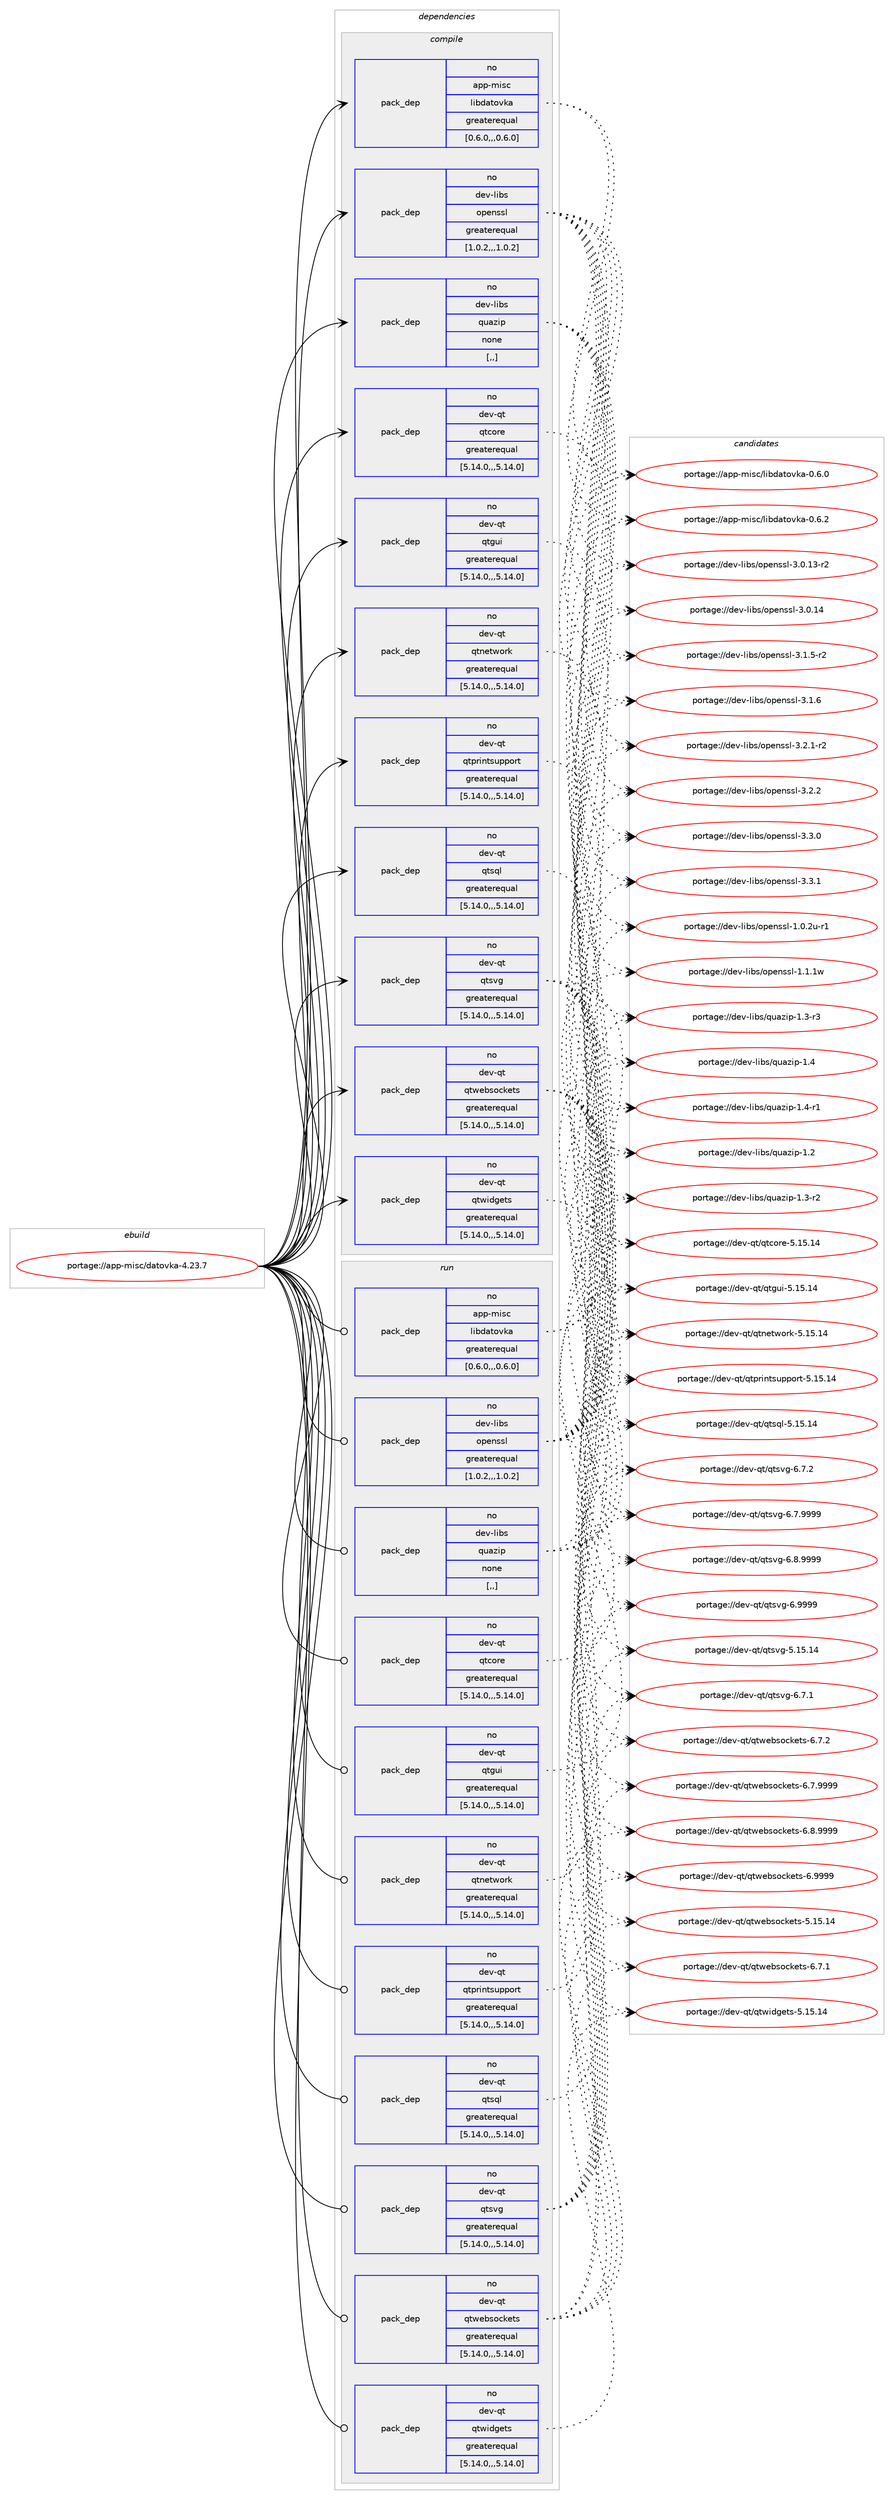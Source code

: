 digraph prolog {

# *************
# Graph options
# *************

newrank=true;
concentrate=true;
compound=true;
graph [rankdir=LR,fontname=Helvetica,fontsize=10,ranksep=1.5];#, ranksep=2.5, nodesep=0.2];
edge  [arrowhead=vee];
node  [fontname=Helvetica,fontsize=10];

# **********
# The ebuild
# **********

subgraph cluster_leftcol {
color=gray;
rank=same;
label=<<i>ebuild</i>>;
id [label="portage://app-misc/datovka-4.23.7", color=red, width=4, href="../app-misc/datovka-4.23.7.svg"];
}

# ****************
# The dependencies
# ****************

subgraph cluster_midcol {
color=gray;
label=<<i>dependencies</i>>;
subgraph cluster_compile {
fillcolor="#eeeeee";
style=filled;
label=<<i>compile</i>>;
subgraph pack27209 {
dependency38736 [label=<<TABLE BORDER="0" CELLBORDER="1" CELLSPACING="0" CELLPADDING="4" WIDTH="220"><TR><TD ROWSPAN="6" CELLPADDING="30">pack_dep</TD></TR><TR><TD WIDTH="110">no</TD></TR><TR><TD>app-misc</TD></TR><TR><TD>libdatovka</TD></TR><TR><TD>greaterequal</TD></TR><TR><TD>[0.6.0,,,0.6.0]</TD></TR></TABLE>>, shape=none, color=blue];
}
id:e -> dependency38736:w [weight=20,style="solid",arrowhead="vee"];
subgraph pack27210 {
dependency38737 [label=<<TABLE BORDER="0" CELLBORDER="1" CELLSPACING="0" CELLPADDING="4" WIDTH="220"><TR><TD ROWSPAN="6" CELLPADDING="30">pack_dep</TD></TR><TR><TD WIDTH="110">no</TD></TR><TR><TD>dev-libs</TD></TR><TR><TD>openssl</TD></TR><TR><TD>greaterequal</TD></TR><TR><TD>[1.0.2,,,1.0.2]</TD></TR></TABLE>>, shape=none, color=blue];
}
id:e -> dependency38737:w [weight=20,style="solid",arrowhead="vee"];
subgraph pack27211 {
dependency38738 [label=<<TABLE BORDER="0" CELLBORDER="1" CELLSPACING="0" CELLPADDING="4" WIDTH="220"><TR><TD ROWSPAN="6" CELLPADDING="30">pack_dep</TD></TR><TR><TD WIDTH="110">no</TD></TR><TR><TD>dev-libs</TD></TR><TR><TD>quazip</TD></TR><TR><TD>none</TD></TR><TR><TD>[,,]</TD></TR></TABLE>>, shape=none, color=blue];
}
id:e -> dependency38738:w [weight=20,style="solid",arrowhead="vee"];
subgraph pack27212 {
dependency38739 [label=<<TABLE BORDER="0" CELLBORDER="1" CELLSPACING="0" CELLPADDING="4" WIDTH="220"><TR><TD ROWSPAN="6" CELLPADDING="30">pack_dep</TD></TR><TR><TD WIDTH="110">no</TD></TR><TR><TD>dev-qt</TD></TR><TR><TD>qtcore</TD></TR><TR><TD>greaterequal</TD></TR><TR><TD>[5.14.0,,,5.14.0]</TD></TR></TABLE>>, shape=none, color=blue];
}
id:e -> dependency38739:w [weight=20,style="solid",arrowhead="vee"];
subgraph pack27213 {
dependency38740 [label=<<TABLE BORDER="0" CELLBORDER="1" CELLSPACING="0" CELLPADDING="4" WIDTH="220"><TR><TD ROWSPAN="6" CELLPADDING="30">pack_dep</TD></TR><TR><TD WIDTH="110">no</TD></TR><TR><TD>dev-qt</TD></TR><TR><TD>qtgui</TD></TR><TR><TD>greaterequal</TD></TR><TR><TD>[5.14.0,,,5.14.0]</TD></TR></TABLE>>, shape=none, color=blue];
}
id:e -> dependency38740:w [weight=20,style="solid",arrowhead="vee"];
subgraph pack27214 {
dependency38741 [label=<<TABLE BORDER="0" CELLBORDER="1" CELLSPACING="0" CELLPADDING="4" WIDTH="220"><TR><TD ROWSPAN="6" CELLPADDING="30">pack_dep</TD></TR><TR><TD WIDTH="110">no</TD></TR><TR><TD>dev-qt</TD></TR><TR><TD>qtnetwork</TD></TR><TR><TD>greaterequal</TD></TR><TR><TD>[5.14.0,,,5.14.0]</TD></TR></TABLE>>, shape=none, color=blue];
}
id:e -> dependency38741:w [weight=20,style="solid",arrowhead="vee"];
subgraph pack27215 {
dependency38742 [label=<<TABLE BORDER="0" CELLBORDER="1" CELLSPACING="0" CELLPADDING="4" WIDTH="220"><TR><TD ROWSPAN="6" CELLPADDING="30">pack_dep</TD></TR><TR><TD WIDTH="110">no</TD></TR><TR><TD>dev-qt</TD></TR><TR><TD>qtprintsupport</TD></TR><TR><TD>greaterequal</TD></TR><TR><TD>[5.14.0,,,5.14.0]</TD></TR></TABLE>>, shape=none, color=blue];
}
id:e -> dependency38742:w [weight=20,style="solid",arrowhead="vee"];
subgraph pack27216 {
dependency38743 [label=<<TABLE BORDER="0" CELLBORDER="1" CELLSPACING="0" CELLPADDING="4" WIDTH="220"><TR><TD ROWSPAN="6" CELLPADDING="30">pack_dep</TD></TR><TR><TD WIDTH="110">no</TD></TR><TR><TD>dev-qt</TD></TR><TR><TD>qtsql</TD></TR><TR><TD>greaterequal</TD></TR><TR><TD>[5.14.0,,,5.14.0]</TD></TR></TABLE>>, shape=none, color=blue];
}
id:e -> dependency38743:w [weight=20,style="solid",arrowhead="vee"];
subgraph pack27217 {
dependency38744 [label=<<TABLE BORDER="0" CELLBORDER="1" CELLSPACING="0" CELLPADDING="4" WIDTH="220"><TR><TD ROWSPAN="6" CELLPADDING="30">pack_dep</TD></TR><TR><TD WIDTH="110">no</TD></TR><TR><TD>dev-qt</TD></TR><TR><TD>qtsvg</TD></TR><TR><TD>greaterequal</TD></TR><TR><TD>[5.14.0,,,5.14.0]</TD></TR></TABLE>>, shape=none, color=blue];
}
id:e -> dependency38744:w [weight=20,style="solid",arrowhead="vee"];
subgraph pack27218 {
dependency38745 [label=<<TABLE BORDER="0" CELLBORDER="1" CELLSPACING="0" CELLPADDING="4" WIDTH="220"><TR><TD ROWSPAN="6" CELLPADDING="30">pack_dep</TD></TR><TR><TD WIDTH="110">no</TD></TR><TR><TD>dev-qt</TD></TR><TR><TD>qtwebsockets</TD></TR><TR><TD>greaterequal</TD></TR><TR><TD>[5.14.0,,,5.14.0]</TD></TR></TABLE>>, shape=none, color=blue];
}
id:e -> dependency38745:w [weight=20,style="solid",arrowhead="vee"];
subgraph pack27219 {
dependency38746 [label=<<TABLE BORDER="0" CELLBORDER="1" CELLSPACING="0" CELLPADDING="4" WIDTH="220"><TR><TD ROWSPAN="6" CELLPADDING="30">pack_dep</TD></TR><TR><TD WIDTH="110">no</TD></TR><TR><TD>dev-qt</TD></TR><TR><TD>qtwidgets</TD></TR><TR><TD>greaterequal</TD></TR><TR><TD>[5.14.0,,,5.14.0]</TD></TR></TABLE>>, shape=none, color=blue];
}
id:e -> dependency38746:w [weight=20,style="solid",arrowhead="vee"];
}
subgraph cluster_compileandrun {
fillcolor="#eeeeee";
style=filled;
label=<<i>compile and run</i>>;
}
subgraph cluster_run {
fillcolor="#eeeeee";
style=filled;
label=<<i>run</i>>;
subgraph pack27220 {
dependency38747 [label=<<TABLE BORDER="0" CELLBORDER="1" CELLSPACING="0" CELLPADDING="4" WIDTH="220"><TR><TD ROWSPAN="6" CELLPADDING="30">pack_dep</TD></TR><TR><TD WIDTH="110">no</TD></TR><TR><TD>app-misc</TD></TR><TR><TD>libdatovka</TD></TR><TR><TD>greaterequal</TD></TR><TR><TD>[0.6.0,,,0.6.0]</TD></TR></TABLE>>, shape=none, color=blue];
}
id:e -> dependency38747:w [weight=20,style="solid",arrowhead="odot"];
subgraph pack27221 {
dependency38748 [label=<<TABLE BORDER="0" CELLBORDER="1" CELLSPACING="0" CELLPADDING="4" WIDTH="220"><TR><TD ROWSPAN="6" CELLPADDING="30">pack_dep</TD></TR><TR><TD WIDTH="110">no</TD></TR><TR><TD>dev-libs</TD></TR><TR><TD>openssl</TD></TR><TR><TD>greaterequal</TD></TR><TR><TD>[1.0.2,,,1.0.2]</TD></TR></TABLE>>, shape=none, color=blue];
}
id:e -> dependency38748:w [weight=20,style="solid",arrowhead="odot"];
subgraph pack27222 {
dependency38749 [label=<<TABLE BORDER="0" CELLBORDER="1" CELLSPACING="0" CELLPADDING="4" WIDTH="220"><TR><TD ROWSPAN="6" CELLPADDING="30">pack_dep</TD></TR><TR><TD WIDTH="110">no</TD></TR><TR><TD>dev-libs</TD></TR><TR><TD>quazip</TD></TR><TR><TD>none</TD></TR><TR><TD>[,,]</TD></TR></TABLE>>, shape=none, color=blue];
}
id:e -> dependency38749:w [weight=20,style="solid",arrowhead="odot"];
subgraph pack27223 {
dependency38750 [label=<<TABLE BORDER="0" CELLBORDER="1" CELLSPACING="0" CELLPADDING="4" WIDTH="220"><TR><TD ROWSPAN="6" CELLPADDING="30">pack_dep</TD></TR><TR><TD WIDTH="110">no</TD></TR><TR><TD>dev-qt</TD></TR><TR><TD>qtcore</TD></TR><TR><TD>greaterequal</TD></TR><TR><TD>[5.14.0,,,5.14.0]</TD></TR></TABLE>>, shape=none, color=blue];
}
id:e -> dependency38750:w [weight=20,style="solid",arrowhead="odot"];
subgraph pack27224 {
dependency38751 [label=<<TABLE BORDER="0" CELLBORDER="1" CELLSPACING="0" CELLPADDING="4" WIDTH="220"><TR><TD ROWSPAN="6" CELLPADDING="30">pack_dep</TD></TR><TR><TD WIDTH="110">no</TD></TR><TR><TD>dev-qt</TD></TR><TR><TD>qtgui</TD></TR><TR><TD>greaterequal</TD></TR><TR><TD>[5.14.0,,,5.14.0]</TD></TR></TABLE>>, shape=none, color=blue];
}
id:e -> dependency38751:w [weight=20,style="solid",arrowhead="odot"];
subgraph pack27225 {
dependency38752 [label=<<TABLE BORDER="0" CELLBORDER="1" CELLSPACING="0" CELLPADDING="4" WIDTH="220"><TR><TD ROWSPAN="6" CELLPADDING="30">pack_dep</TD></TR><TR><TD WIDTH="110">no</TD></TR><TR><TD>dev-qt</TD></TR><TR><TD>qtnetwork</TD></TR><TR><TD>greaterequal</TD></TR><TR><TD>[5.14.0,,,5.14.0]</TD></TR></TABLE>>, shape=none, color=blue];
}
id:e -> dependency38752:w [weight=20,style="solid",arrowhead="odot"];
subgraph pack27226 {
dependency38753 [label=<<TABLE BORDER="0" CELLBORDER="1" CELLSPACING="0" CELLPADDING="4" WIDTH="220"><TR><TD ROWSPAN="6" CELLPADDING="30">pack_dep</TD></TR><TR><TD WIDTH="110">no</TD></TR><TR><TD>dev-qt</TD></TR><TR><TD>qtprintsupport</TD></TR><TR><TD>greaterequal</TD></TR><TR><TD>[5.14.0,,,5.14.0]</TD></TR></TABLE>>, shape=none, color=blue];
}
id:e -> dependency38753:w [weight=20,style="solid",arrowhead="odot"];
subgraph pack27227 {
dependency38754 [label=<<TABLE BORDER="0" CELLBORDER="1" CELLSPACING="0" CELLPADDING="4" WIDTH="220"><TR><TD ROWSPAN="6" CELLPADDING="30">pack_dep</TD></TR><TR><TD WIDTH="110">no</TD></TR><TR><TD>dev-qt</TD></TR><TR><TD>qtsql</TD></TR><TR><TD>greaterequal</TD></TR><TR><TD>[5.14.0,,,5.14.0]</TD></TR></TABLE>>, shape=none, color=blue];
}
id:e -> dependency38754:w [weight=20,style="solid",arrowhead="odot"];
subgraph pack27228 {
dependency38755 [label=<<TABLE BORDER="0" CELLBORDER="1" CELLSPACING="0" CELLPADDING="4" WIDTH="220"><TR><TD ROWSPAN="6" CELLPADDING="30">pack_dep</TD></TR><TR><TD WIDTH="110">no</TD></TR><TR><TD>dev-qt</TD></TR><TR><TD>qtsvg</TD></TR><TR><TD>greaterequal</TD></TR><TR><TD>[5.14.0,,,5.14.0]</TD></TR></TABLE>>, shape=none, color=blue];
}
id:e -> dependency38755:w [weight=20,style="solid",arrowhead="odot"];
subgraph pack27229 {
dependency38756 [label=<<TABLE BORDER="0" CELLBORDER="1" CELLSPACING="0" CELLPADDING="4" WIDTH="220"><TR><TD ROWSPAN="6" CELLPADDING="30">pack_dep</TD></TR><TR><TD WIDTH="110">no</TD></TR><TR><TD>dev-qt</TD></TR><TR><TD>qtwebsockets</TD></TR><TR><TD>greaterequal</TD></TR><TR><TD>[5.14.0,,,5.14.0]</TD></TR></TABLE>>, shape=none, color=blue];
}
id:e -> dependency38756:w [weight=20,style="solid",arrowhead="odot"];
subgraph pack27230 {
dependency38757 [label=<<TABLE BORDER="0" CELLBORDER="1" CELLSPACING="0" CELLPADDING="4" WIDTH="220"><TR><TD ROWSPAN="6" CELLPADDING="30">pack_dep</TD></TR><TR><TD WIDTH="110">no</TD></TR><TR><TD>dev-qt</TD></TR><TR><TD>qtwidgets</TD></TR><TR><TD>greaterequal</TD></TR><TR><TD>[5.14.0,,,5.14.0]</TD></TR></TABLE>>, shape=none, color=blue];
}
id:e -> dependency38757:w [weight=20,style="solid",arrowhead="odot"];
}
}

# **************
# The candidates
# **************

subgraph cluster_choices {
rank=same;
color=gray;
label=<<i>candidates</i>>;

subgraph choice27209 {
color=black;
nodesep=1;
choice97112112451091051159947108105981009711611111810797454846544648 [label="portage://app-misc/libdatovka-0.6.0", color=red, width=4,href="../app-misc/libdatovka-0.6.0.svg"];
choice97112112451091051159947108105981009711611111810797454846544650 [label="portage://app-misc/libdatovka-0.6.2", color=red, width=4,href="../app-misc/libdatovka-0.6.2.svg"];
dependency38736:e -> choice97112112451091051159947108105981009711611111810797454846544648:w [style=dotted,weight="100"];
dependency38736:e -> choice97112112451091051159947108105981009711611111810797454846544650:w [style=dotted,weight="100"];
}
subgraph choice27210 {
color=black;
nodesep=1;
choice1001011184510810598115471111121011101151151084549464846501174511449 [label="portage://dev-libs/openssl-1.0.2u-r1", color=red, width=4,href="../dev-libs/openssl-1.0.2u-r1.svg"];
choice100101118451081059811547111112101110115115108454946494649119 [label="portage://dev-libs/openssl-1.1.1w", color=red, width=4,href="../dev-libs/openssl-1.1.1w.svg"];
choice100101118451081059811547111112101110115115108455146484649514511450 [label="portage://dev-libs/openssl-3.0.13-r2", color=red, width=4,href="../dev-libs/openssl-3.0.13-r2.svg"];
choice10010111845108105981154711111210111011511510845514648464952 [label="portage://dev-libs/openssl-3.0.14", color=red, width=4,href="../dev-libs/openssl-3.0.14.svg"];
choice1001011184510810598115471111121011101151151084551464946534511450 [label="portage://dev-libs/openssl-3.1.5-r2", color=red, width=4,href="../dev-libs/openssl-3.1.5-r2.svg"];
choice100101118451081059811547111112101110115115108455146494654 [label="portage://dev-libs/openssl-3.1.6", color=red, width=4,href="../dev-libs/openssl-3.1.6.svg"];
choice1001011184510810598115471111121011101151151084551465046494511450 [label="portage://dev-libs/openssl-3.2.1-r2", color=red, width=4,href="../dev-libs/openssl-3.2.1-r2.svg"];
choice100101118451081059811547111112101110115115108455146504650 [label="portage://dev-libs/openssl-3.2.2", color=red, width=4,href="../dev-libs/openssl-3.2.2.svg"];
choice100101118451081059811547111112101110115115108455146514648 [label="portage://dev-libs/openssl-3.3.0", color=red, width=4,href="../dev-libs/openssl-3.3.0.svg"];
choice100101118451081059811547111112101110115115108455146514649 [label="portage://dev-libs/openssl-3.3.1", color=red, width=4,href="../dev-libs/openssl-3.3.1.svg"];
dependency38737:e -> choice1001011184510810598115471111121011101151151084549464846501174511449:w [style=dotted,weight="100"];
dependency38737:e -> choice100101118451081059811547111112101110115115108454946494649119:w [style=dotted,weight="100"];
dependency38737:e -> choice100101118451081059811547111112101110115115108455146484649514511450:w [style=dotted,weight="100"];
dependency38737:e -> choice10010111845108105981154711111210111011511510845514648464952:w [style=dotted,weight="100"];
dependency38737:e -> choice1001011184510810598115471111121011101151151084551464946534511450:w [style=dotted,weight="100"];
dependency38737:e -> choice100101118451081059811547111112101110115115108455146494654:w [style=dotted,weight="100"];
dependency38737:e -> choice1001011184510810598115471111121011101151151084551465046494511450:w [style=dotted,weight="100"];
dependency38737:e -> choice100101118451081059811547111112101110115115108455146504650:w [style=dotted,weight="100"];
dependency38737:e -> choice100101118451081059811547111112101110115115108455146514648:w [style=dotted,weight="100"];
dependency38737:e -> choice100101118451081059811547111112101110115115108455146514649:w [style=dotted,weight="100"];
}
subgraph choice27211 {
color=black;
nodesep=1;
choice1001011184510810598115471131179712210511245494650 [label="portage://dev-libs/quazip-1.2", color=red, width=4,href="../dev-libs/quazip-1.2.svg"];
choice10010111845108105981154711311797122105112454946514511450 [label="portage://dev-libs/quazip-1.3-r2", color=red, width=4,href="../dev-libs/quazip-1.3-r2.svg"];
choice10010111845108105981154711311797122105112454946514511451 [label="portage://dev-libs/quazip-1.3-r3", color=red, width=4,href="../dev-libs/quazip-1.3-r3.svg"];
choice1001011184510810598115471131179712210511245494652 [label="portage://dev-libs/quazip-1.4", color=red, width=4,href="../dev-libs/quazip-1.4.svg"];
choice10010111845108105981154711311797122105112454946524511449 [label="portage://dev-libs/quazip-1.4-r1", color=red, width=4,href="../dev-libs/quazip-1.4-r1.svg"];
dependency38738:e -> choice1001011184510810598115471131179712210511245494650:w [style=dotted,weight="100"];
dependency38738:e -> choice10010111845108105981154711311797122105112454946514511450:w [style=dotted,weight="100"];
dependency38738:e -> choice10010111845108105981154711311797122105112454946514511451:w [style=dotted,weight="100"];
dependency38738:e -> choice1001011184510810598115471131179712210511245494652:w [style=dotted,weight="100"];
dependency38738:e -> choice10010111845108105981154711311797122105112454946524511449:w [style=dotted,weight="100"];
}
subgraph choice27212 {
color=black;
nodesep=1;
choice1001011184511311647113116991111141014553464953464952 [label="portage://dev-qt/qtcore-5.15.14", color=red, width=4,href="../dev-qt/qtcore-5.15.14.svg"];
dependency38739:e -> choice1001011184511311647113116991111141014553464953464952:w [style=dotted,weight="100"];
}
subgraph choice27213 {
color=black;
nodesep=1;
choice10010111845113116471131161031171054553464953464952 [label="portage://dev-qt/qtgui-5.15.14", color=red, width=4,href="../dev-qt/qtgui-5.15.14.svg"];
dependency38740:e -> choice10010111845113116471131161031171054553464953464952:w [style=dotted,weight="100"];
}
subgraph choice27214 {
color=black;
nodesep=1;
choice10010111845113116471131161101011161191111141074553464953464952 [label="portage://dev-qt/qtnetwork-5.15.14", color=red, width=4,href="../dev-qt/qtnetwork-5.15.14.svg"];
dependency38741:e -> choice10010111845113116471131161101011161191111141074553464953464952:w [style=dotted,weight="100"];
}
subgraph choice27215 {
color=black;
nodesep=1;
choice10010111845113116471131161121141051101161151171121121111141164553464953464952 [label="portage://dev-qt/qtprintsupport-5.15.14", color=red, width=4,href="../dev-qt/qtprintsupport-5.15.14.svg"];
dependency38742:e -> choice10010111845113116471131161121141051101161151171121121111141164553464953464952:w [style=dotted,weight="100"];
}
subgraph choice27216 {
color=black;
nodesep=1;
choice10010111845113116471131161151131084553464953464952 [label="portage://dev-qt/qtsql-5.15.14", color=red, width=4,href="../dev-qt/qtsql-5.15.14.svg"];
dependency38743:e -> choice10010111845113116471131161151131084553464953464952:w [style=dotted,weight="100"];
}
subgraph choice27217 {
color=black;
nodesep=1;
choice10010111845113116471131161151181034553464953464952 [label="portage://dev-qt/qtsvg-5.15.14", color=red, width=4,href="../dev-qt/qtsvg-5.15.14.svg"];
choice1001011184511311647113116115118103455446554649 [label="portage://dev-qt/qtsvg-6.7.1", color=red, width=4,href="../dev-qt/qtsvg-6.7.1.svg"];
choice1001011184511311647113116115118103455446554650 [label="portage://dev-qt/qtsvg-6.7.2", color=red, width=4,href="../dev-qt/qtsvg-6.7.2.svg"];
choice1001011184511311647113116115118103455446554657575757 [label="portage://dev-qt/qtsvg-6.7.9999", color=red, width=4,href="../dev-qt/qtsvg-6.7.9999.svg"];
choice1001011184511311647113116115118103455446564657575757 [label="portage://dev-qt/qtsvg-6.8.9999", color=red, width=4,href="../dev-qt/qtsvg-6.8.9999.svg"];
choice100101118451131164711311611511810345544657575757 [label="portage://dev-qt/qtsvg-6.9999", color=red, width=4,href="../dev-qt/qtsvg-6.9999.svg"];
dependency38744:e -> choice10010111845113116471131161151181034553464953464952:w [style=dotted,weight="100"];
dependency38744:e -> choice1001011184511311647113116115118103455446554649:w [style=dotted,weight="100"];
dependency38744:e -> choice1001011184511311647113116115118103455446554650:w [style=dotted,weight="100"];
dependency38744:e -> choice1001011184511311647113116115118103455446554657575757:w [style=dotted,weight="100"];
dependency38744:e -> choice1001011184511311647113116115118103455446564657575757:w [style=dotted,weight="100"];
dependency38744:e -> choice100101118451131164711311611511810345544657575757:w [style=dotted,weight="100"];
}
subgraph choice27218 {
color=black;
nodesep=1;
choice100101118451131164711311611910198115111991071011161154553464953464952 [label="portage://dev-qt/qtwebsockets-5.15.14", color=red, width=4,href="../dev-qt/qtwebsockets-5.15.14.svg"];
choice10010111845113116471131161191019811511199107101116115455446554649 [label="portage://dev-qt/qtwebsockets-6.7.1", color=red, width=4,href="../dev-qt/qtwebsockets-6.7.1.svg"];
choice10010111845113116471131161191019811511199107101116115455446554650 [label="portage://dev-qt/qtwebsockets-6.7.2", color=red, width=4,href="../dev-qt/qtwebsockets-6.7.2.svg"];
choice10010111845113116471131161191019811511199107101116115455446554657575757 [label="portage://dev-qt/qtwebsockets-6.7.9999", color=red, width=4,href="../dev-qt/qtwebsockets-6.7.9999.svg"];
choice10010111845113116471131161191019811511199107101116115455446564657575757 [label="portage://dev-qt/qtwebsockets-6.8.9999", color=red, width=4,href="../dev-qt/qtwebsockets-6.8.9999.svg"];
choice1001011184511311647113116119101981151119910710111611545544657575757 [label="portage://dev-qt/qtwebsockets-6.9999", color=red, width=4,href="../dev-qt/qtwebsockets-6.9999.svg"];
dependency38745:e -> choice100101118451131164711311611910198115111991071011161154553464953464952:w [style=dotted,weight="100"];
dependency38745:e -> choice10010111845113116471131161191019811511199107101116115455446554649:w [style=dotted,weight="100"];
dependency38745:e -> choice10010111845113116471131161191019811511199107101116115455446554650:w [style=dotted,weight="100"];
dependency38745:e -> choice10010111845113116471131161191019811511199107101116115455446554657575757:w [style=dotted,weight="100"];
dependency38745:e -> choice10010111845113116471131161191019811511199107101116115455446564657575757:w [style=dotted,weight="100"];
dependency38745:e -> choice1001011184511311647113116119101981151119910710111611545544657575757:w [style=dotted,weight="100"];
}
subgraph choice27219 {
color=black;
nodesep=1;
choice10010111845113116471131161191051001031011161154553464953464952 [label="portage://dev-qt/qtwidgets-5.15.14", color=red, width=4,href="../dev-qt/qtwidgets-5.15.14.svg"];
dependency38746:e -> choice10010111845113116471131161191051001031011161154553464953464952:w [style=dotted,weight="100"];
}
subgraph choice27220 {
color=black;
nodesep=1;
choice97112112451091051159947108105981009711611111810797454846544648 [label="portage://app-misc/libdatovka-0.6.0", color=red, width=4,href="../app-misc/libdatovka-0.6.0.svg"];
choice97112112451091051159947108105981009711611111810797454846544650 [label="portage://app-misc/libdatovka-0.6.2", color=red, width=4,href="../app-misc/libdatovka-0.6.2.svg"];
dependency38747:e -> choice97112112451091051159947108105981009711611111810797454846544648:w [style=dotted,weight="100"];
dependency38747:e -> choice97112112451091051159947108105981009711611111810797454846544650:w [style=dotted,weight="100"];
}
subgraph choice27221 {
color=black;
nodesep=1;
choice1001011184510810598115471111121011101151151084549464846501174511449 [label="portage://dev-libs/openssl-1.0.2u-r1", color=red, width=4,href="../dev-libs/openssl-1.0.2u-r1.svg"];
choice100101118451081059811547111112101110115115108454946494649119 [label="portage://dev-libs/openssl-1.1.1w", color=red, width=4,href="../dev-libs/openssl-1.1.1w.svg"];
choice100101118451081059811547111112101110115115108455146484649514511450 [label="portage://dev-libs/openssl-3.0.13-r2", color=red, width=4,href="../dev-libs/openssl-3.0.13-r2.svg"];
choice10010111845108105981154711111210111011511510845514648464952 [label="portage://dev-libs/openssl-3.0.14", color=red, width=4,href="../dev-libs/openssl-3.0.14.svg"];
choice1001011184510810598115471111121011101151151084551464946534511450 [label="portage://dev-libs/openssl-3.1.5-r2", color=red, width=4,href="../dev-libs/openssl-3.1.5-r2.svg"];
choice100101118451081059811547111112101110115115108455146494654 [label="portage://dev-libs/openssl-3.1.6", color=red, width=4,href="../dev-libs/openssl-3.1.6.svg"];
choice1001011184510810598115471111121011101151151084551465046494511450 [label="portage://dev-libs/openssl-3.2.1-r2", color=red, width=4,href="../dev-libs/openssl-3.2.1-r2.svg"];
choice100101118451081059811547111112101110115115108455146504650 [label="portage://dev-libs/openssl-3.2.2", color=red, width=4,href="../dev-libs/openssl-3.2.2.svg"];
choice100101118451081059811547111112101110115115108455146514648 [label="portage://dev-libs/openssl-3.3.0", color=red, width=4,href="../dev-libs/openssl-3.3.0.svg"];
choice100101118451081059811547111112101110115115108455146514649 [label="portage://dev-libs/openssl-3.3.1", color=red, width=4,href="../dev-libs/openssl-3.3.1.svg"];
dependency38748:e -> choice1001011184510810598115471111121011101151151084549464846501174511449:w [style=dotted,weight="100"];
dependency38748:e -> choice100101118451081059811547111112101110115115108454946494649119:w [style=dotted,weight="100"];
dependency38748:e -> choice100101118451081059811547111112101110115115108455146484649514511450:w [style=dotted,weight="100"];
dependency38748:e -> choice10010111845108105981154711111210111011511510845514648464952:w [style=dotted,weight="100"];
dependency38748:e -> choice1001011184510810598115471111121011101151151084551464946534511450:w [style=dotted,weight="100"];
dependency38748:e -> choice100101118451081059811547111112101110115115108455146494654:w [style=dotted,weight="100"];
dependency38748:e -> choice1001011184510810598115471111121011101151151084551465046494511450:w [style=dotted,weight="100"];
dependency38748:e -> choice100101118451081059811547111112101110115115108455146504650:w [style=dotted,weight="100"];
dependency38748:e -> choice100101118451081059811547111112101110115115108455146514648:w [style=dotted,weight="100"];
dependency38748:e -> choice100101118451081059811547111112101110115115108455146514649:w [style=dotted,weight="100"];
}
subgraph choice27222 {
color=black;
nodesep=1;
choice1001011184510810598115471131179712210511245494650 [label="portage://dev-libs/quazip-1.2", color=red, width=4,href="../dev-libs/quazip-1.2.svg"];
choice10010111845108105981154711311797122105112454946514511450 [label="portage://dev-libs/quazip-1.3-r2", color=red, width=4,href="../dev-libs/quazip-1.3-r2.svg"];
choice10010111845108105981154711311797122105112454946514511451 [label="portage://dev-libs/quazip-1.3-r3", color=red, width=4,href="../dev-libs/quazip-1.3-r3.svg"];
choice1001011184510810598115471131179712210511245494652 [label="portage://dev-libs/quazip-1.4", color=red, width=4,href="../dev-libs/quazip-1.4.svg"];
choice10010111845108105981154711311797122105112454946524511449 [label="portage://dev-libs/quazip-1.4-r1", color=red, width=4,href="../dev-libs/quazip-1.4-r1.svg"];
dependency38749:e -> choice1001011184510810598115471131179712210511245494650:w [style=dotted,weight="100"];
dependency38749:e -> choice10010111845108105981154711311797122105112454946514511450:w [style=dotted,weight="100"];
dependency38749:e -> choice10010111845108105981154711311797122105112454946514511451:w [style=dotted,weight="100"];
dependency38749:e -> choice1001011184510810598115471131179712210511245494652:w [style=dotted,weight="100"];
dependency38749:e -> choice10010111845108105981154711311797122105112454946524511449:w [style=dotted,weight="100"];
}
subgraph choice27223 {
color=black;
nodesep=1;
choice1001011184511311647113116991111141014553464953464952 [label="portage://dev-qt/qtcore-5.15.14", color=red, width=4,href="../dev-qt/qtcore-5.15.14.svg"];
dependency38750:e -> choice1001011184511311647113116991111141014553464953464952:w [style=dotted,weight="100"];
}
subgraph choice27224 {
color=black;
nodesep=1;
choice10010111845113116471131161031171054553464953464952 [label="portage://dev-qt/qtgui-5.15.14", color=red, width=4,href="../dev-qt/qtgui-5.15.14.svg"];
dependency38751:e -> choice10010111845113116471131161031171054553464953464952:w [style=dotted,weight="100"];
}
subgraph choice27225 {
color=black;
nodesep=1;
choice10010111845113116471131161101011161191111141074553464953464952 [label="portage://dev-qt/qtnetwork-5.15.14", color=red, width=4,href="../dev-qt/qtnetwork-5.15.14.svg"];
dependency38752:e -> choice10010111845113116471131161101011161191111141074553464953464952:w [style=dotted,weight="100"];
}
subgraph choice27226 {
color=black;
nodesep=1;
choice10010111845113116471131161121141051101161151171121121111141164553464953464952 [label="portage://dev-qt/qtprintsupport-5.15.14", color=red, width=4,href="../dev-qt/qtprintsupport-5.15.14.svg"];
dependency38753:e -> choice10010111845113116471131161121141051101161151171121121111141164553464953464952:w [style=dotted,weight="100"];
}
subgraph choice27227 {
color=black;
nodesep=1;
choice10010111845113116471131161151131084553464953464952 [label="portage://dev-qt/qtsql-5.15.14", color=red, width=4,href="../dev-qt/qtsql-5.15.14.svg"];
dependency38754:e -> choice10010111845113116471131161151131084553464953464952:w [style=dotted,weight="100"];
}
subgraph choice27228 {
color=black;
nodesep=1;
choice10010111845113116471131161151181034553464953464952 [label="portage://dev-qt/qtsvg-5.15.14", color=red, width=4,href="../dev-qt/qtsvg-5.15.14.svg"];
choice1001011184511311647113116115118103455446554649 [label="portage://dev-qt/qtsvg-6.7.1", color=red, width=4,href="../dev-qt/qtsvg-6.7.1.svg"];
choice1001011184511311647113116115118103455446554650 [label="portage://dev-qt/qtsvg-6.7.2", color=red, width=4,href="../dev-qt/qtsvg-6.7.2.svg"];
choice1001011184511311647113116115118103455446554657575757 [label="portage://dev-qt/qtsvg-6.7.9999", color=red, width=4,href="../dev-qt/qtsvg-6.7.9999.svg"];
choice1001011184511311647113116115118103455446564657575757 [label="portage://dev-qt/qtsvg-6.8.9999", color=red, width=4,href="../dev-qt/qtsvg-6.8.9999.svg"];
choice100101118451131164711311611511810345544657575757 [label="portage://dev-qt/qtsvg-6.9999", color=red, width=4,href="../dev-qt/qtsvg-6.9999.svg"];
dependency38755:e -> choice10010111845113116471131161151181034553464953464952:w [style=dotted,weight="100"];
dependency38755:e -> choice1001011184511311647113116115118103455446554649:w [style=dotted,weight="100"];
dependency38755:e -> choice1001011184511311647113116115118103455446554650:w [style=dotted,weight="100"];
dependency38755:e -> choice1001011184511311647113116115118103455446554657575757:w [style=dotted,weight="100"];
dependency38755:e -> choice1001011184511311647113116115118103455446564657575757:w [style=dotted,weight="100"];
dependency38755:e -> choice100101118451131164711311611511810345544657575757:w [style=dotted,weight="100"];
}
subgraph choice27229 {
color=black;
nodesep=1;
choice100101118451131164711311611910198115111991071011161154553464953464952 [label="portage://dev-qt/qtwebsockets-5.15.14", color=red, width=4,href="../dev-qt/qtwebsockets-5.15.14.svg"];
choice10010111845113116471131161191019811511199107101116115455446554649 [label="portage://dev-qt/qtwebsockets-6.7.1", color=red, width=4,href="../dev-qt/qtwebsockets-6.7.1.svg"];
choice10010111845113116471131161191019811511199107101116115455446554650 [label="portage://dev-qt/qtwebsockets-6.7.2", color=red, width=4,href="../dev-qt/qtwebsockets-6.7.2.svg"];
choice10010111845113116471131161191019811511199107101116115455446554657575757 [label="portage://dev-qt/qtwebsockets-6.7.9999", color=red, width=4,href="../dev-qt/qtwebsockets-6.7.9999.svg"];
choice10010111845113116471131161191019811511199107101116115455446564657575757 [label="portage://dev-qt/qtwebsockets-6.8.9999", color=red, width=4,href="../dev-qt/qtwebsockets-6.8.9999.svg"];
choice1001011184511311647113116119101981151119910710111611545544657575757 [label="portage://dev-qt/qtwebsockets-6.9999", color=red, width=4,href="../dev-qt/qtwebsockets-6.9999.svg"];
dependency38756:e -> choice100101118451131164711311611910198115111991071011161154553464953464952:w [style=dotted,weight="100"];
dependency38756:e -> choice10010111845113116471131161191019811511199107101116115455446554649:w [style=dotted,weight="100"];
dependency38756:e -> choice10010111845113116471131161191019811511199107101116115455446554650:w [style=dotted,weight="100"];
dependency38756:e -> choice10010111845113116471131161191019811511199107101116115455446554657575757:w [style=dotted,weight="100"];
dependency38756:e -> choice10010111845113116471131161191019811511199107101116115455446564657575757:w [style=dotted,weight="100"];
dependency38756:e -> choice1001011184511311647113116119101981151119910710111611545544657575757:w [style=dotted,weight="100"];
}
subgraph choice27230 {
color=black;
nodesep=1;
choice10010111845113116471131161191051001031011161154553464953464952 [label="portage://dev-qt/qtwidgets-5.15.14", color=red, width=4,href="../dev-qt/qtwidgets-5.15.14.svg"];
dependency38757:e -> choice10010111845113116471131161191051001031011161154553464953464952:w [style=dotted,weight="100"];
}
}

}
